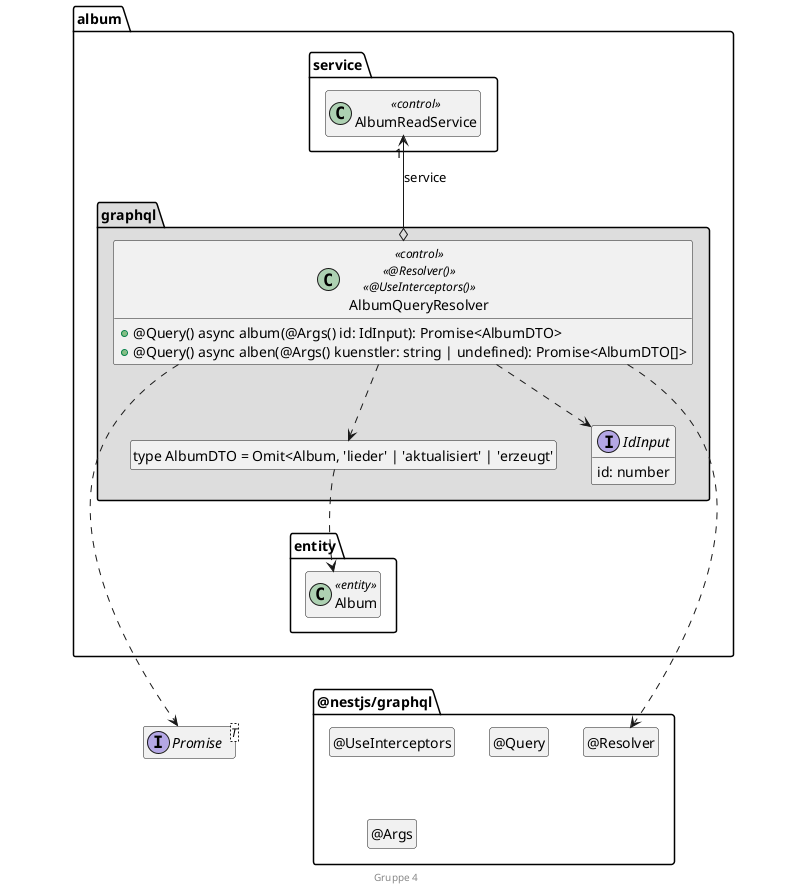 ' Preview durch <Alt>d

@startuml Controller-Klasse

interface Promise<T>

package @nestjs/graphql {
  class "@Resolver" as Resolver
  hide Resolver circle

  class "@UseInterceptors" as UseInterceptors
  hide UseInterceptors circle

  class "@Query" as Query
  hide Query circle

  class "@Args" as Args
  hide Args circle

  Resolver .left[hidden].> Promise
}

package album {
  package entity {
    class Album <<entity>>
  }

  package service {
    class AlbumReadService << control >>
  }

  package graphql #DDDDDD {
    class "type AlbumDTO = Omit<Album, 'lieder' | 'aktualisiert' | 'erzeugt'" as AlbumDTO
    hide AlbumDTO circle

    interface IdInput {
        id: number
    }

    class AlbumQueryResolver << control >> << @Resolver() >> << @UseInterceptors() >> {
      + @Query() async album(@Args() id: IdInput): Promise<AlbumDTO>
      + @Query() async alben(@Args() kuenstler: string | undefined): Promise<AlbumDTO[]>
    }

    AlbumQueryResolver o-up-> "1" AlbumReadService : service
    AlbumQueryResolver ..> AlbumDTO
    AlbumQueryResolver ..> IdInput
    AlbumDTO ..> Album
    AlbumQueryResolver ..> Resolver

    AlbumQueryResolver ..> Promise

    AlbumDTO .[hidden].> Album
    Album .[hidden].> Promise
    AlbumReadService .[hidden].> Promise
    Album .[hidden].> Resolver
    AlbumReadService .[hidden].> Resolver
  }
}

hide empty members

footer Gruppe 4

@enduml
